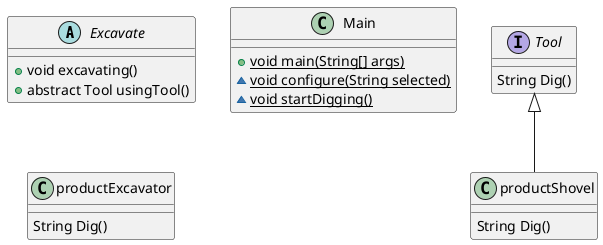 @startuml
'https://plantuml.com/class-diagram

abstract class Excavate {
+ void excavating()
+ abstract Tool usingTool()
}
class Main {
+ {static} void main(String[] args)
~ {static} void configure(String selected)
~ {static} void startDigging()
}

interface Tool {
String Dig()
}

class productShovel {
String Dig()
}

class productExcavator {
String Dig()
}

Tool <|-- productShovel
'abstract class AbstractList
'abstract AbstractCollection
'interface List
'interface Collection
'
'List <|-- AbstractList
'Collection <|-- AbstractCollection
'
'Collection <|- List
'AbstractCollection <|- AbstractList
'AbstractList <|-- ArrayList
'
'class ArrayList {
'Object[] elementData
'size()
'}
'
'enum TimeUnit {
'DAYS
'HOURS
'MINUTES
'}

@enduml